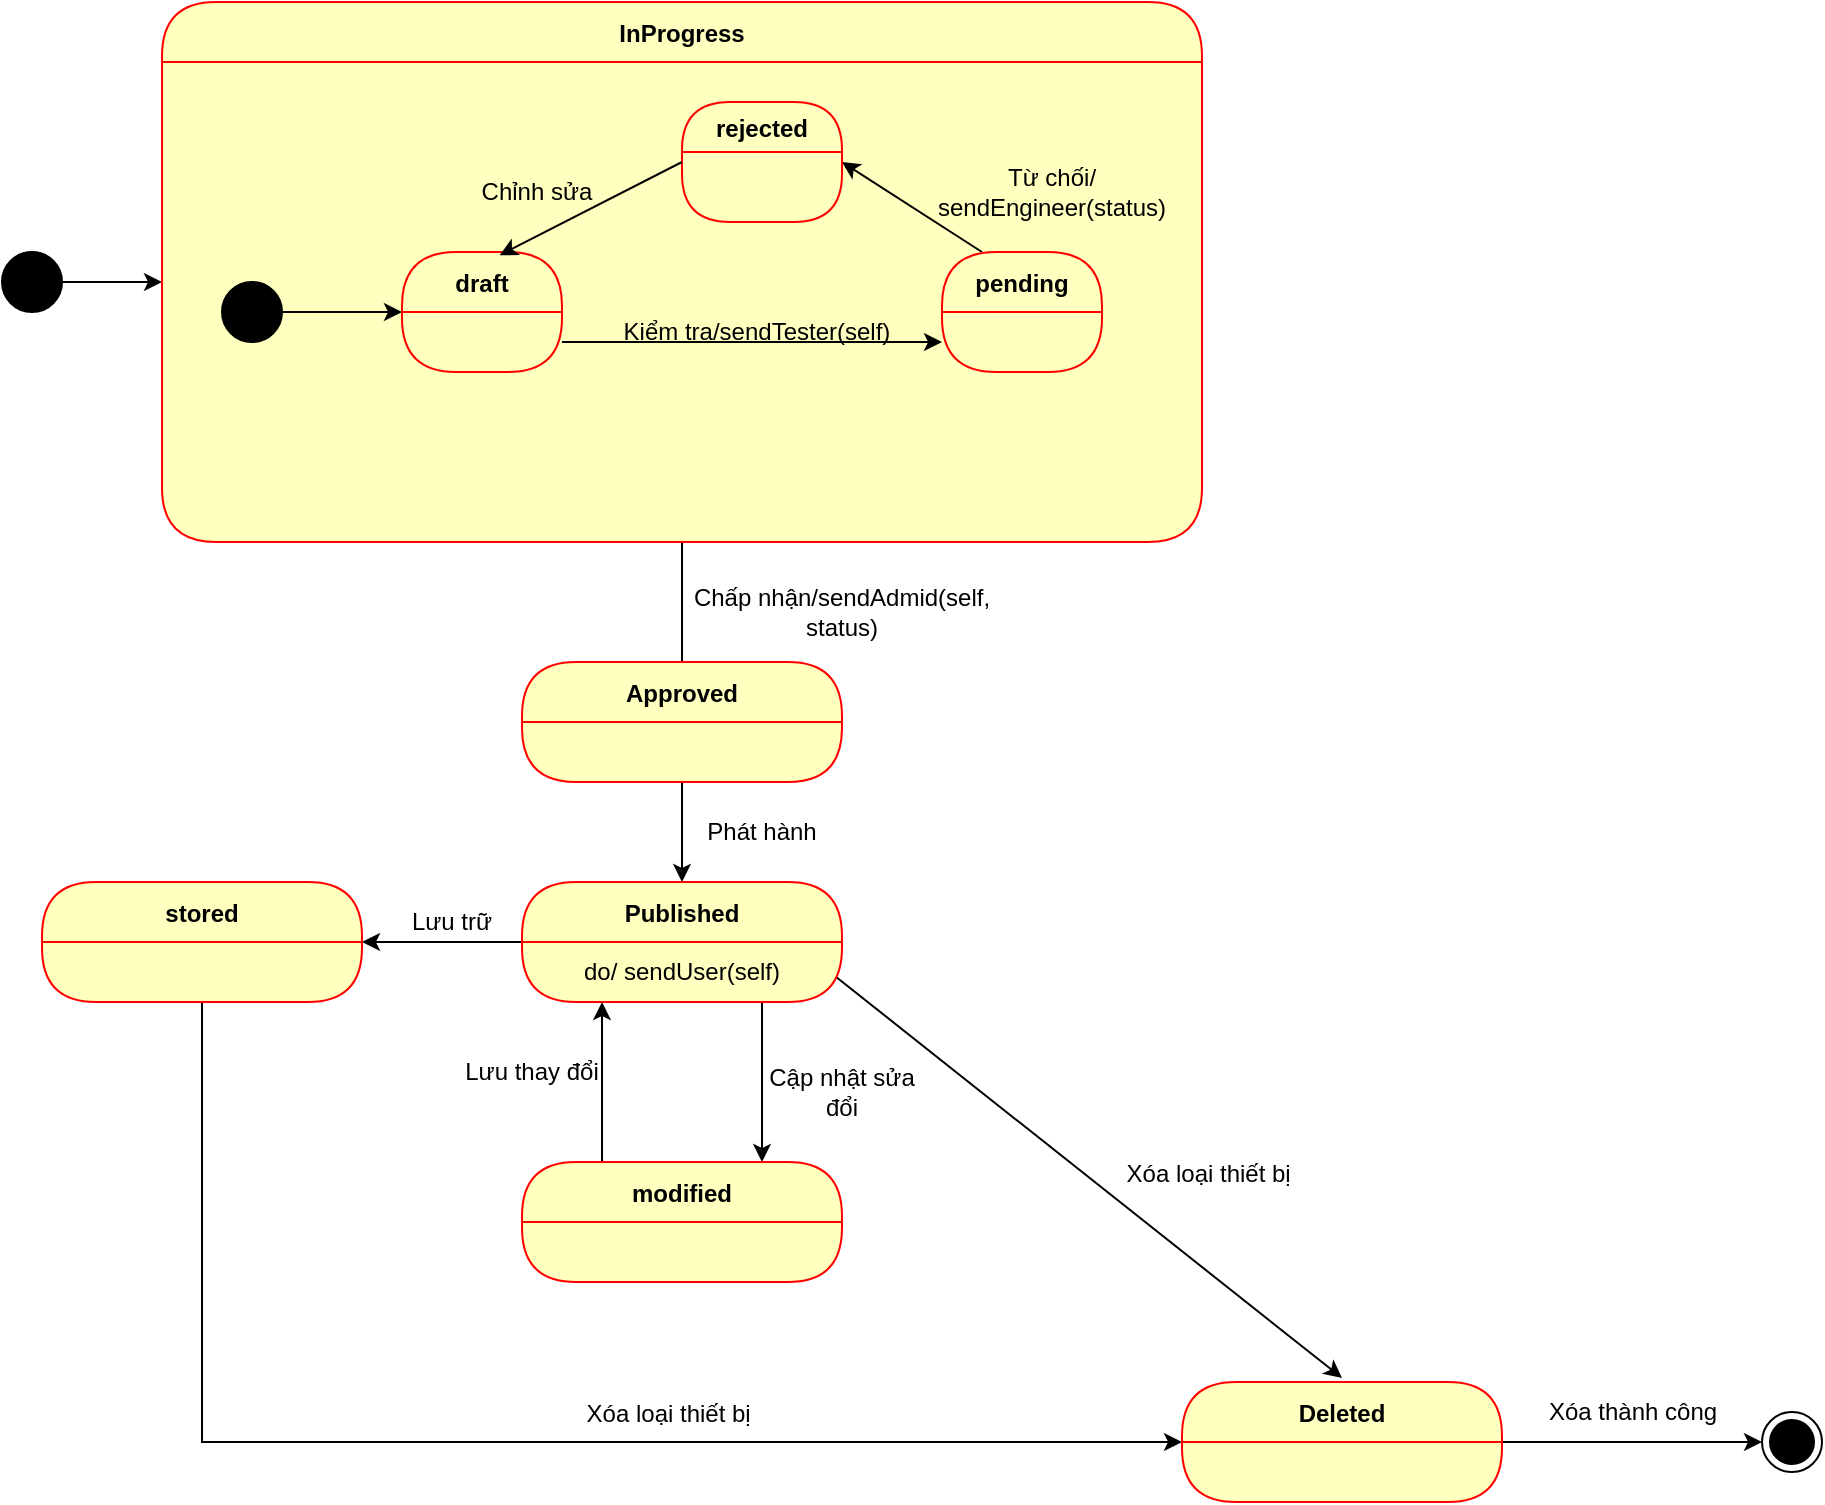 <mxfile version="27.1.1">
  <diagram name="Page-1" id="ILD6SGjTqY9E1Z1b6mkd">
    <mxGraphModel dx="916" dy="1024" grid="1" gridSize="10" guides="1" tooltips="1" connect="1" arrows="1" fold="1" page="1" pageScale="1" pageWidth="850" pageHeight="1100" math="0" shadow="0">
      <root>
        <mxCell id="0" />
        <mxCell id="1" parent="0" />
        <mxCell id="1qthTDrKOiryApjuwXg7-1" style="rounded=0;orthogonalLoop=1;jettySize=auto;html=1;exitX=1;exitY=0.5;exitDx=0;exitDy=0;" edge="1" parent="1" source="1qthTDrKOiryApjuwXg7-2">
          <mxGeometry relative="1" as="geometry">
            <mxPoint x="260" y="420" as="targetPoint" />
          </mxGeometry>
        </mxCell>
        <mxCell id="1qthTDrKOiryApjuwXg7-2" value="" style="ellipse;fillColor=strokeColor;html=1;" vertex="1" parent="1">
          <mxGeometry x="180" y="405" width="30" height="30" as="geometry" />
        </mxCell>
        <mxCell id="1qthTDrKOiryApjuwXg7-3" style="rounded=0;orthogonalLoop=1;jettySize=auto;html=1;exitX=0.5;exitY=1;exitDx=0;exitDy=0;" edge="1" parent="1" source="1qthTDrKOiryApjuwXg7-4">
          <mxGeometry relative="1" as="geometry">
            <mxPoint x="520" y="630" as="targetPoint" />
          </mxGeometry>
        </mxCell>
        <mxCell id="1qthTDrKOiryApjuwXg7-4" value="InProgress" style="swimlane;fontStyle=1;align=center;verticalAlign=middle;childLayout=stackLayout;horizontal=1;startSize=30;horizontalStack=0;resizeParent=0;resizeLast=1;container=0;fontColor=#000000;collapsible=0;rounded=1;arcSize=30;strokeColor=#ff0000;fillColor=#ffffc0;swimlaneFillColor=#ffffc0;dropTarget=0;" vertex="1" parent="1">
          <mxGeometry x="260" y="280" width="520" height="270" as="geometry" />
        </mxCell>
        <mxCell id="1qthTDrKOiryApjuwXg7-5" style="edgeStyle=orthogonalEdgeStyle;rounded=0;orthogonalLoop=1;jettySize=auto;html=1;exitX=0;exitY=0.5;exitDx=0;exitDy=0;entryX=1;entryY=0.5;entryDx=0;entryDy=0;" edge="1" parent="1" source="1qthTDrKOiryApjuwXg7-8" target="1qthTDrKOiryApjuwXg7-10">
          <mxGeometry relative="1" as="geometry" />
        </mxCell>
        <mxCell id="1qthTDrKOiryApjuwXg7-6" style="edgeStyle=orthogonalEdgeStyle;rounded=0;orthogonalLoop=1;jettySize=auto;html=1;exitX=0.75;exitY=1;exitDx=0;exitDy=0;entryX=0.75;entryY=0;entryDx=0;entryDy=0;" edge="1" parent="1" source="1qthTDrKOiryApjuwXg7-8" target="1qthTDrKOiryApjuwXg7-12">
          <mxGeometry relative="1" as="geometry" />
        </mxCell>
        <mxCell id="1qthTDrKOiryApjuwXg7-7" style="rounded=0;orthogonalLoop=1;jettySize=auto;html=1;entryX=0.5;entryY=0;entryDx=0;entryDy=0;exitX=1;exitY=0;exitDx=0;exitDy=0;" edge="1" parent="1" source="1qthTDrKOiryApjuwXg7-20">
          <mxGeometry relative="1" as="geometry">
            <mxPoint x="620" y="770" as="sourcePoint" />
            <mxPoint x="850" y="968" as="targetPoint" />
          </mxGeometry>
        </mxCell>
        <mxCell id="1qthTDrKOiryApjuwXg7-8" value="Published" style="swimlane;fontStyle=1;align=center;verticalAlign=middle;childLayout=stackLayout;horizontal=1;startSize=30;horizontalStack=0;resizeParent=0;resizeLast=1;container=0;fontColor=#000000;collapsible=0;rounded=1;arcSize=30;strokeColor=#ff0000;fillColor=#ffffc0;swimlaneFillColor=#ffffc0;dropTarget=0;" vertex="1" parent="1">
          <mxGeometry x="440" y="720" width="160" height="60" as="geometry" />
        </mxCell>
        <mxCell id="1qthTDrKOiryApjuwXg7-9" style="edgeStyle=orthogonalEdgeStyle;rounded=0;orthogonalLoop=1;jettySize=auto;html=1;exitX=0.5;exitY=1;exitDx=0;exitDy=0;entryX=0;entryY=0.5;entryDx=0;entryDy=0;" edge="1" parent="1" source="1qthTDrKOiryApjuwXg7-10" target="1qthTDrKOiryApjuwXg7-14">
          <mxGeometry relative="1" as="geometry" />
        </mxCell>
        <mxCell id="1qthTDrKOiryApjuwXg7-10" value="stored" style="swimlane;fontStyle=1;align=center;verticalAlign=middle;childLayout=stackLayout;horizontal=1;startSize=30;horizontalStack=0;resizeParent=0;resizeLast=1;container=0;fontColor=#000000;collapsible=0;rounded=1;arcSize=30;strokeColor=#ff0000;fillColor=#ffffc0;swimlaneFillColor=#ffffc0;dropTarget=0;" vertex="1" parent="1">
          <mxGeometry x="200" y="720" width="160" height="60" as="geometry" />
        </mxCell>
        <mxCell id="1qthTDrKOiryApjuwXg7-11" style="edgeStyle=orthogonalEdgeStyle;rounded=0;orthogonalLoop=1;jettySize=auto;html=1;exitX=0.25;exitY=0;exitDx=0;exitDy=0;entryX=0.25;entryY=1;entryDx=0;entryDy=0;" edge="1" parent="1" source="1qthTDrKOiryApjuwXg7-12" target="1qthTDrKOiryApjuwXg7-8">
          <mxGeometry relative="1" as="geometry" />
        </mxCell>
        <mxCell id="1qthTDrKOiryApjuwXg7-12" value="modified" style="swimlane;fontStyle=1;align=center;verticalAlign=middle;childLayout=stackLayout;horizontal=1;startSize=30;horizontalStack=0;resizeParent=0;resizeLast=1;container=0;fontColor=#000000;collapsible=0;rounded=1;arcSize=30;strokeColor=#ff0000;fillColor=#ffffc0;swimlaneFillColor=#ffffc0;dropTarget=0;" vertex="1" parent="1">
          <mxGeometry x="440" y="860" width="160" height="60" as="geometry" />
        </mxCell>
        <mxCell id="1qthTDrKOiryApjuwXg7-13" style="edgeStyle=orthogonalEdgeStyle;rounded=0;orthogonalLoop=1;jettySize=auto;html=1;exitX=1;exitY=0.5;exitDx=0;exitDy=0;" edge="1" parent="1" source="1qthTDrKOiryApjuwXg7-14" target="1qthTDrKOiryApjuwXg7-19">
          <mxGeometry relative="1" as="geometry">
            <mxPoint x="1050" y="1000.154" as="targetPoint" />
          </mxGeometry>
        </mxCell>
        <mxCell id="1qthTDrKOiryApjuwXg7-14" value="Deleted" style="swimlane;fontStyle=1;align=center;verticalAlign=middle;childLayout=stackLayout;horizontal=1;startSize=30;horizontalStack=0;resizeParent=0;resizeLast=1;container=0;fontColor=#000000;collapsible=0;rounded=1;arcSize=30;strokeColor=#ff0000;fillColor=#ffffc0;swimlaneFillColor=#ffffc0;dropTarget=0;" vertex="1" parent="1">
          <mxGeometry x="770" y="970" width="160" height="60" as="geometry" />
        </mxCell>
        <mxCell id="1qthTDrKOiryApjuwXg7-15" value="Lưu trữ" style="text;html=1;align=center;verticalAlign=middle;whiteSpace=wrap;rounded=0;" vertex="1" parent="1">
          <mxGeometry x="375" y="725" width="60" height="30" as="geometry" />
        </mxCell>
        <mxCell id="1qthTDrKOiryApjuwXg7-16" value="Cập nhật sửa đổi" style="text;html=1;align=center;verticalAlign=middle;whiteSpace=wrap;rounded=0;" vertex="1" parent="1">
          <mxGeometry x="560" y="810" width="80" height="30" as="geometry" />
        </mxCell>
        <mxCell id="1qthTDrKOiryApjuwXg7-17" value="Lưu thay đổi" style="text;html=1;align=center;verticalAlign=middle;whiteSpace=wrap;rounded=0;" vertex="1" parent="1">
          <mxGeometry x="405" y="800" width="80" height="30" as="geometry" />
        </mxCell>
        <mxCell id="1qthTDrKOiryApjuwXg7-18" value="Xóa loại thiết bị&amp;nbsp;" style="text;html=1;align=center;verticalAlign=middle;whiteSpace=wrap;rounded=0;" vertex="1" parent="1">
          <mxGeometry x="470" y="970" width="90" height="32.5" as="geometry" />
        </mxCell>
        <mxCell id="1qthTDrKOiryApjuwXg7-19" value="" style="ellipse;html=1;shape=endState;fillColor=strokeColor;" vertex="1" parent="1">
          <mxGeometry x="1060" y="985.004" width="30" height="30" as="geometry" />
        </mxCell>
        <mxCell id="1qthTDrKOiryApjuwXg7-20" value="do/ sendUser(self)" style="text;html=1;align=center;verticalAlign=middle;whiteSpace=wrap;rounded=0;" vertex="1" parent="1">
          <mxGeometry x="465" y="750" width="110" height="30" as="geometry" />
        </mxCell>
        <mxCell id="1qthTDrKOiryApjuwXg7-21" style="edgeStyle=orthogonalEdgeStyle;rounded=0;orthogonalLoop=1;jettySize=auto;html=1;exitX=1;exitY=0.75;exitDx=0;exitDy=0;entryX=0;entryY=0.75;entryDx=0;entryDy=0;" edge="1" parent="1" source="1qthTDrKOiryApjuwXg7-22" target="1qthTDrKOiryApjuwXg7-24">
          <mxGeometry relative="1" as="geometry" />
        </mxCell>
        <mxCell id="1qthTDrKOiryApjuwXg7-22" value="draft" style="swimlane;fontStyle=1;align=center;verticalAlign=middle;childLayout=stackLayout;horizontal=1;startSize=30;horizontalStack=0;resizeParent=0;resizeLast=1;container=0;fontColor=#000000;collapsible=0;rounded=1;arcSize=30;strokeColor=#ff0000;fillColor=#ffffc0;swimlaneFillColor=#ffffc0;dropTarget=0;" vertex="1" parent="1">
          <mxGeometry x="380" y="405" width="80" height="60" as="geometry" />
        </mxCell>
        <mxCell id="1qthTDrKOiryApjuwXg7-23" style="rounded=0;orthogonalLoop=1;jettySize=auto;html=1;exitX=0.25;exitY=0;exitDx=0;exitDy=0;" edge="1" parent="1" source="1qthTDrKOiryApjuwXg7-24">
          <mxGeometry relative="1" as="geometry">
            <mxPoint x="600" y="360" as="targetPoint" />
          </mxGeometry>
        </mxCell>
        <mxCell id="1qthTDrKOiryApjuwXg7-24" value="pending" style="swimlane;fontStyle=1;align=center;verticalAlign=middle;childLayout=stackLayout;horizontal=1;startSize=30;horizontalStack=0;resizeParent=0;resizeLast=1;container=0;fontColor=#000000;collapsible=0;rounded=1;arcSize=30;strokeColor=#ff0000;fillColor=#ffffc0;swimlaneFillColor=#ffffc0;dropTarget=0;" vertex="1" parent="1">
          <mxGeometry x="650" y="405" width="80" height="60" as="geometry" />
        </mxCell>
        <mxCell id="1qthTDrKOiryApjuwXg7-25" value="Kiểm tra/sendTester(self)" style="text;html=1;align=center;verticalAlign=middle;whiteSpace=wrap;rounded=0;" vertex="1" parent="1">
          <mxGeometry x="480" y="430" width="155" height="30" as="geometry" />
        </mxCell>
        <mxCell id="1qthTDrKOiryApjuwXg7-26" value="rejected" style="swimlane;fontStyle=1;align=center;verticalAlign=middle;childLayout=stackLayout;horizontal=1;startSize=25;horizontalStack=0;resizeParent=0;resizeLast=1;container=0;fontColor=#000000;collapsible=0;rounded=1;arcSize=32;strokeColor=#ff0000;fillColor=#ffffc0;swimlaneFillColor=#ffffc0;dropTarget=0;" vertex="1" parent="1">
          <mxGeometry x="520" y="330" width="80" height="60" as="geometry" />
        </mxCell>
        <mxCell id="1qthTDrKOiryApjuwXg7-27" value="Từ chối/ sendEngineer(status)" style="text;html=1;align=center;verticalAlign=middle;whiteSpace=wrap;rounded=0;" vertex="1" parent="1">
          <mxGeometry x="650" y="360" width="110" height="30" as="geometry" />
        </mxCell>
        <mxCell id="1qthTDrKOiryApjuwXg7-28" style="rounded=0;orthogonalLoop=1;jettySize=auto;html=1;exitX=0;exitY=0.5;exitDx=0;exitDy=0;entryX=0.61;entryY=0.027;entryDx=0;entryDy=0;entryPerimeter=0;" edge="1" parent="1" source="1qthTDrKOiryApjuwXg7-26" target="1qthTDrKOiryApjuwXg7-22">
          <mxGeometry relative="1" as="geometry" />
        </mxCell>
        <mxCell id="1qthTDrKOiryApjuwXg7-29" value="Chỉnh sửa" style="text;html=1;align=center;verticalAlign=middle;whiteSpace=wrap;rounded=0;" vertex="1" parent="1">
          <mxGeometry x="405" y="360" width="85" height="30" as="geometry" />
        </mxCell>
        <mxCell id="1qthTDrKOiryApjuwXg7-30" style="edgeStyle=orthogonalEdgeStyle;rounded=0;orthogonalLoop=1;jettySize=auto;html=1;exitX=1;exitY=0.5;exitDx=0;exitDy=0;entryX=0;entryY=0.5;entryDx=0;entryDy=0;" edge="1" parent="1" source="1qthTDrKOiryApjuwXg7-31" target="1qthTDrKOiryApjuwXg7-22">
          <mxGeometry relative="1" as="geometry" />
        </mxCell>
        <mxCell id="1qthTDrKOiryApjuwXg7-31" value="" style="ellipse;fillColor=strokeColor;html=1;" vertex="1" parent="1">
          <mxGeometry x="290" y="420" width="30" height="30" as="geometry" />
        </mxCell>
        <mxCell id="1qthTDrKOiryApjuwXg7-32" value="Chấp nhận/sendAdmid(self, status)" style="text;html=1;align=center;verticalAlign=middle;whiteSpace=wrap;rounded=0;" vertex="1" parent="1">
          <mxGeometry x="506.25" y="570" width="187.5" height="30" as="geometry" />
        </mxCell>
        <mxCell id="1qthTDrKOiryApjuwXg7-33" style="edgeStyle=orthogonalEdgeStyle;rounded=0;orthogonalLoop=1;jettySize=auto;html=1;exitX=0.5;exitY=1;exitDx=0;exitDy=0;entryX=0.5;entryY=0;entryDx=0;entryDy=0;" edge="1" parent="1" source="1qthTDrKOiryApjuwXg7-34" target="1qthTDrKOiryApjuwXg7-8">
          <mxGeometry relative="1" as="geometry" />
        </mxCell>
        <mxCell id="1qthTDrKOiryApjuwXg7-34" value="Approved" style="swimlane;fontStyle=1;align=center;verticalAlign=middle;childLayout=stackLayout;horizontal=1;startSize=30;horizontalStack=0;resizeParent=0;resizeLast=1;container=0;fontColor=#000000;collapsible=0;rounded=1;arcSize=30;strokeColor=#ff0000;fillColor=#ffffc0;swimlaneFillColor=#ffffc0;dropTarget=0;" vertex="1" parent="1">
          <mxGeometry x="440" y="610" width="160" height="60" as="geometry" />
        </mxCell>
        <mxCell id="1qthTDrKOiryApjuwXg7-35" value="Phát hành" style="text;html=1;align=center;verticalAlign=middle;whiteSpace=wrap;rounded=0;" vertex="1" parent="1">
          <mxGeometry x="466.25" y="680" width="187.5" height="30" as="geometry" />
        </mxCell>
        <mxCell id="1qthTDrKOiryApjuwXg7-36" value="Xóa thành công" style="text;html=1;align=center;verticalAlign=middle;resizable=0;points=[];autosize=1;strokeColor=none;fillColor=none;" vertex="1" parent="1">
          <mxGeometry x="940" y="970" width="110" height="30" as="geometry" />
        </mxCell>
        <mxCell id="1qthTDrKOiryApjuwXg7-37" value="Xóa loại thiết bị&amp;nbsp;" style="text;html=1;align=center;verticalAlign=middle;whiteSpace=wrap;rounded=0;" vertex="1" parent="1">
          <mxGeometry x="740" y="850" width="90" height="32.5" as="geometry" />
        </mxCell>
      </root>
    </mxGraphModel>
  </diagram>
</mxfile>
